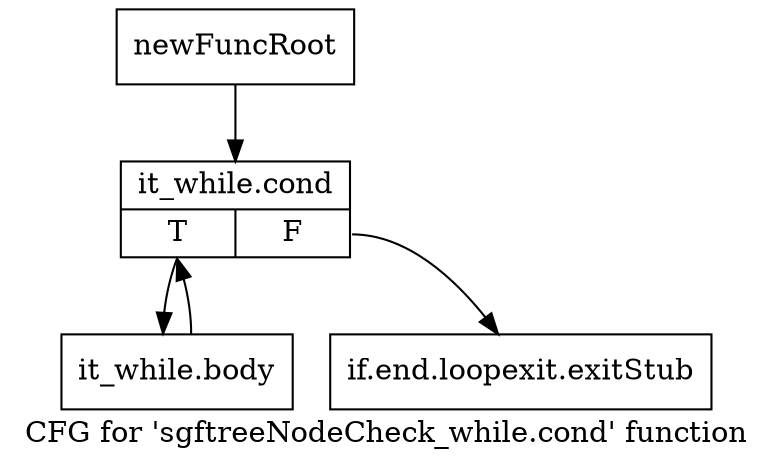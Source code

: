 digraph "CFG for 'sgftreeNodeCheck_while.cond' function" {
	label="CFG for 'sgftreeNodeCheck_while.cond' function";

	Node0x33294e0 [shape=record,label="{newFuncRoot}"];
	Node0x33294e0 -> Node0x3329580;
	Node0x3329530 [shape=record,label="{if.end.loopexit.exitStub}"];
	Node0x3329580 [shape=record,label="{it_while.cond|{<s0>T|<s1>F}}"];
	Node0x3329580:s0 -> Node0x33295d0;
	Node0x3329580:s1 -> Node0x3329530;
	Node0x33295d0 [shape=record,label="{it_while.body}"];
	Node0x33295d0 -> Node0x3329580;
}
